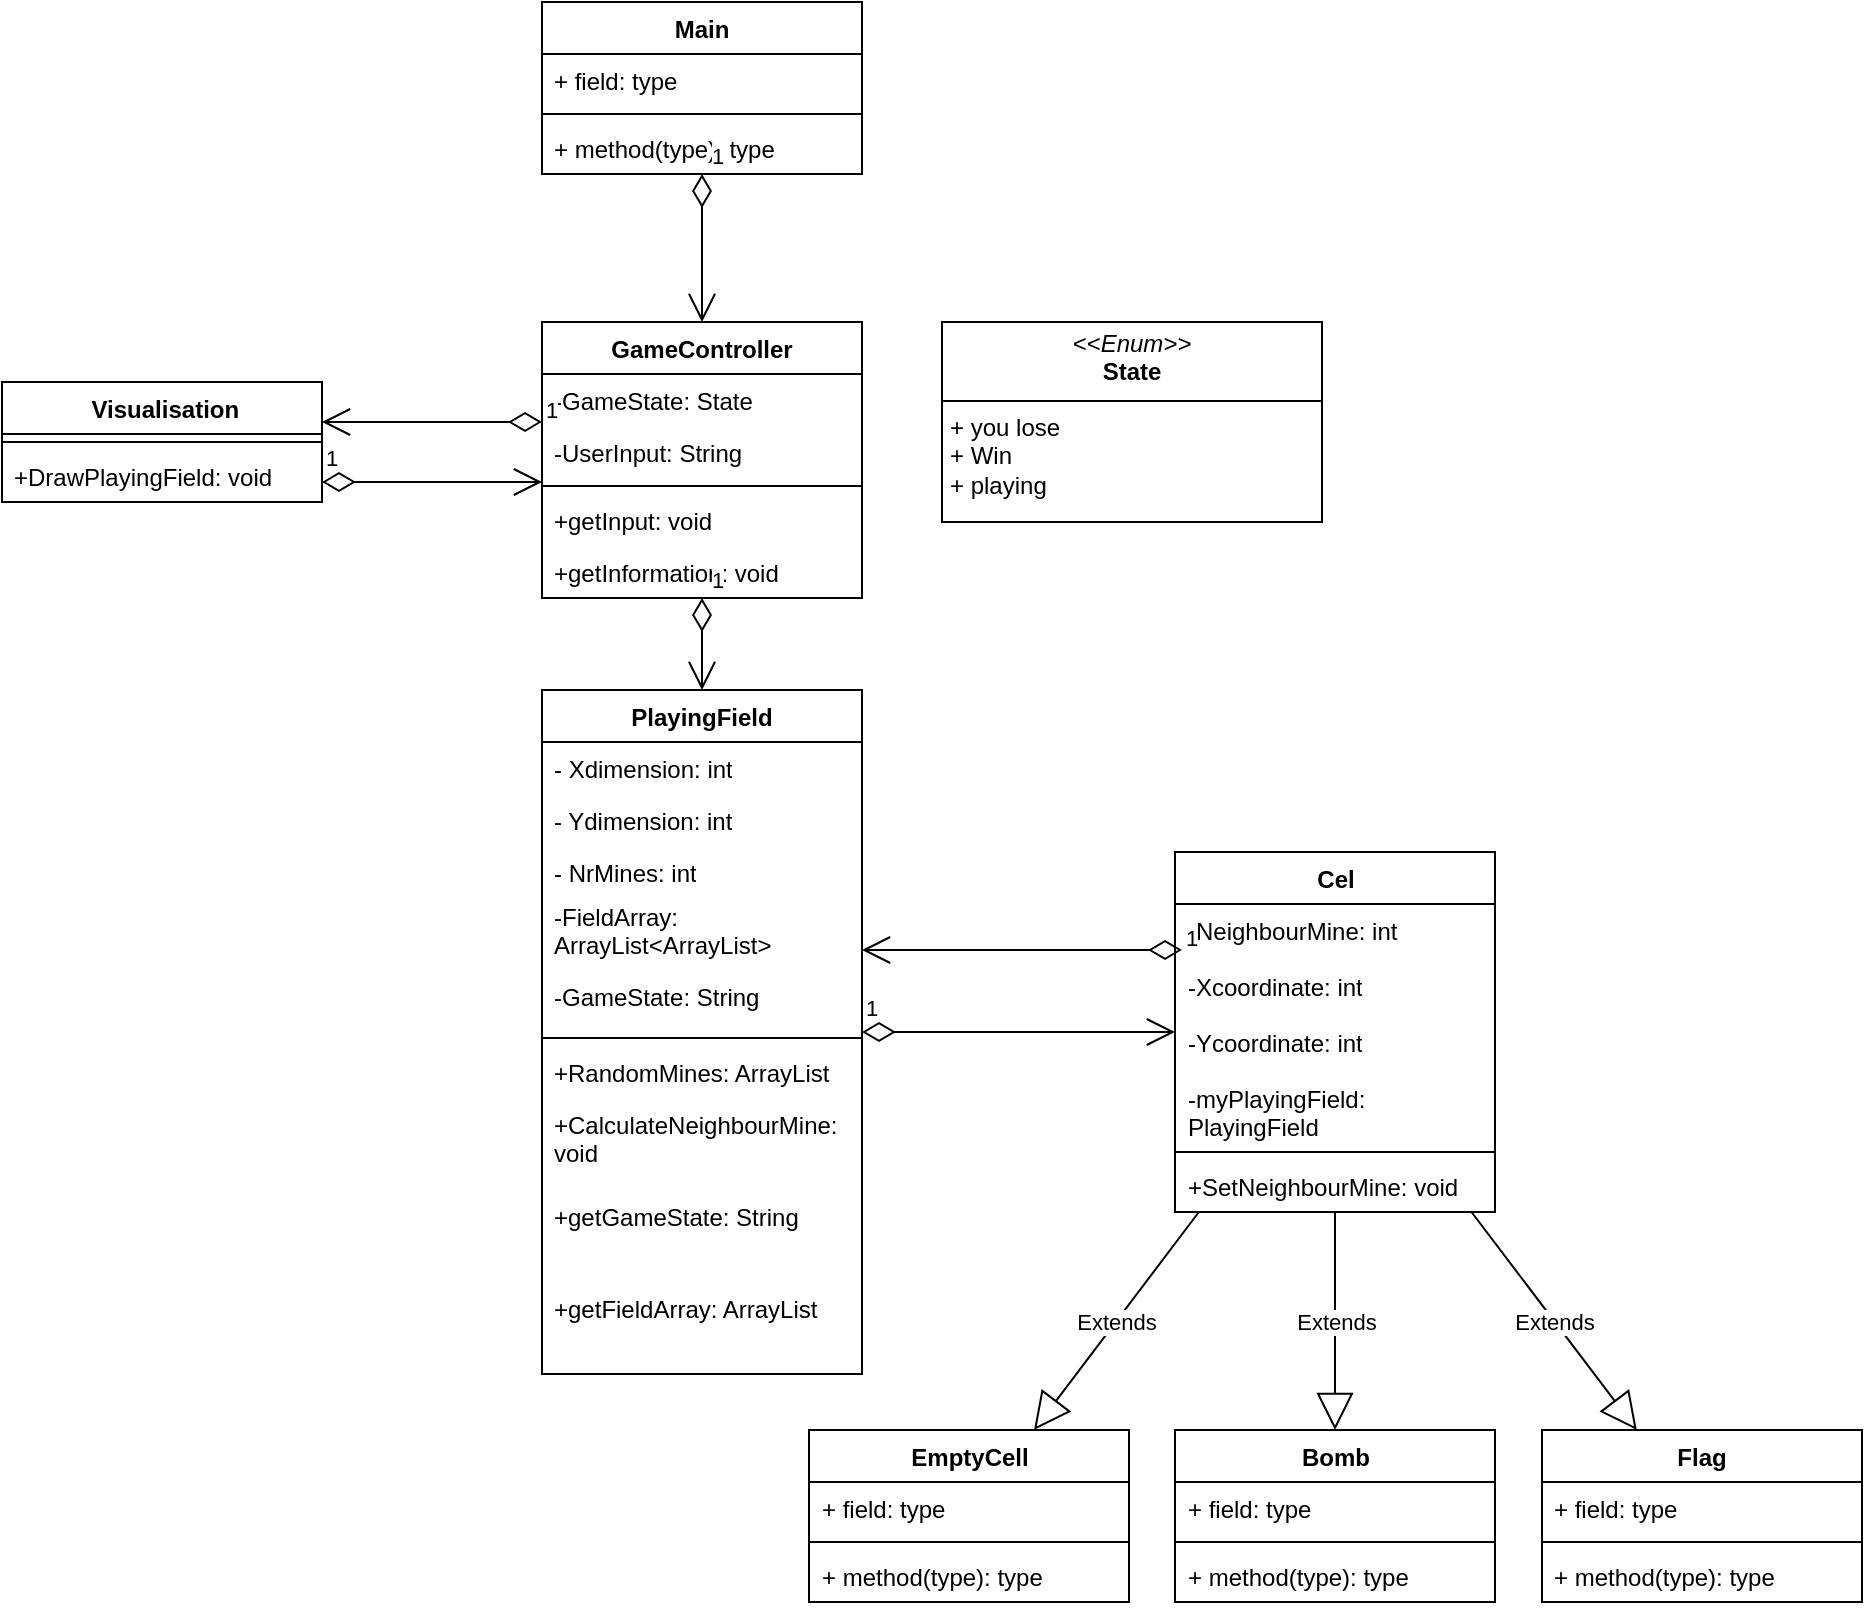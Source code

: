 <mxfile version="24.0.2" type="device">
  <diagram id="C5RBs43oDa-KdzZeNtuy" name="Page-1">
    <mxGraphModel dx="1750" dy="928" grid="1" gridSize="10" guides="1" tooltips="1" connect="1" arrows="1" fold="1" page="1" pageScale="1" pageWidth="827" pageHeight="1169" math="0" shadow="0">
      <root>
        <mxCell id="WIyWlLk6GJQsqaUBKTNV-0" />
        <mxCell id="WIyWlLk6GJQsqaUBKTNV-1" parent="WIyWlLk6GJQsqaUBKTNV-0" />
        <mxCell id="NFtFXTmuyEwcGe3_4Hr9-18" value="&lt;p style=&quot;margin:0px;margin-top:4px;text-align:center;&quot;&gt;&lt;i&gt;&amp;lt;&amp;lt;Enum&amp;gt;&amp;gt;&lt;/i&gt;&lt;br&gt;&lt;b&gt;State&lt;/b&gt;&lt;/p&gt;&lt;hr size=&quot;1&quot; style=&quot;border-style:solid;&quot;&gt;&lt;p style=&quot;margin:0px;margin-left:4px;&quot;&gt;+ you lose&lt;br&gt;+ Win&lt;/p&gt;&lt;p style=&quot;margin:0px;margin-left:4px;&quot;&gt;+ playing&lt;/p&gt;&lt;p style=&quot;margin:0px;margin-left:4px;&quot;&gt;&lt;br&gt;&lt;/p&gt;" style="verticalAlign=top;align=left;overflow=fill;html=1;whiteSpace=wrap;" vertex="1" parent="WIyWlLk6GJQsqaUBKTNV-1">
          <mxGeometry x="670" y="390" width="190" height="100" as="geometry" />
        </mxCell>
        <mxCell id="NFtFXTmuyEwcGe3_4Hr9-19" value="Main" style="swimlane;fontStyle=1;align=center;verticalAlign=top;childLayout=stackLayout;horizontal=1;startSize=26;horizontalStack=0;resizeParent=1;resizeParentMax=0;resizeLast=0;collapsible=1;marginBottom=0;whiteSpace=wrap;html=1;" vertex="1" parent="WIyWlLk6GJQsqaUBKTNV-1">
          <mxGeometry x="470" y="230" width="160" height="86" as="geometry" />
        </mxCell>
        <mxCell id="NFtFXTmuyEwcGe3_4Hr9-20" value="+ field: type" style="text;strokeColor=none;fillColor=none;align=left;verticalAlign=top;spacingLeft=4;spacingRight=4;overflow=hidden;rotatable=0;points=[[0,0.5],[1,0.5]];portConstraint=eastwest;whiteSpace=wrap;html=1;" vertex="1" parent="NFtFXTmuyEwcGe3_4Hr9-19">
          <mxGeometry y="26" width="160" height="26" as="geometry" />
        </mxCell>
        <mxCell id="NFtFXTmuyEwcGe3_4Hr9-21" value="" style="line;strokeWidth=1;fillColor=none;align=left;verticalAlign=middle;spacingTop=-1;spacingLeft=3;spacingRight=3;rotatable=0;labelPosition=right;points=[];portConstraint=eastwest;strokeColor=inherit;" vertex="1" parent="NFtFXTmuyEwcGe3_4Hr9-19">
          <mxGeometry y="52" width="160" height="8" as="geometry" />
        </mxCell>
        <mxCell id="NFtFXTmuyEwcGe3_4Hr9-22" value="+ method(type): type" style="text;strokeColor=none;fillColor=none;align=left;verticalAlign=top;spacingLeft=4;spacingRight=4;overflow=hidden;rotatable=0;points=[[0,0.5],[1,0.5]];portConstraint=eastwest;whiteSpace=wrap;html=1;" vertex="1" parent="NFtFXTmuyEwcGe3_4Hr9-19">
          <mxGeometry y="60" width="160" height="26" as="geometry" />
        </mxCell>
        <mxCell id="NFtFXTmuyEwcGe3_4Hr9-23" value="Cel" style="swimlane;fontStyle=1;align=center;verticalAlign=top;childLayout=stackLayout;horizontal=1;startSize=26;horizontalStack=0;resizeParent=1;resizeParentMax=0;resizeLast=0;collapsible=1;marginBottom=0;whiteSpace=wrap;html=1;" vertex="1" parent="WIyWlLk6GJQsqaUBKTNV-1">
          <mxGeometry x="786.5" y="655" width="160" height="180" as="geometry" />
        </mxCell>
        <mxCell id="NFtFXTmuyEwcGe3_4Hr9-42" value="-NeighbourMine: int" style="text;strokeColor=none;fillColor=none;align=left;verticalAlign=top;spacingLeft=4;spacingRight=4;overflow=hidden;rotatable=0;points=[[0,0.5],[1,0.5]];portConstraint=eastwest;whiteSpace=wrap;html=1;" vertex="1" parent="NFtFXTmuyEwcGe3_4Hr9-23">
          <mxGeometry y="26" width="160" height="28" as="geometry" />
        </mxCell>
        <mxCell id="NFtFXTmuyEwcGe3_4Hr9-57" value="-Xcoordinate: int" style="text;strokeColor=none;fillColor=none;align=left;verticalAlign=top;spacingLeft=4;spacingRight=4;overflow=hidden;rotatable=0;points=[[0,0.5],[1,0.5]];portConstraint=eastwest;whiteSpace=wrap;html=1;" vertex="1" parent="NFtFXTmuyEwcGe3_4Hr9-23">
          <mxGeometry y="54" width="160" height="28" as="geometry" />
        </mxCell>
        <mxCell id="NFtFXTmuyEwcGe3_4Hr9-59" value="-Ycoordinate: int" style="text;strokeColor=none;fillColor=none;align=left;verticalAlign=top;spacingLeft=4;spacingRight=4;overflow=hidden;rotatable=0;points=[[0,0.5],[1,0.5]];portConstraint=eastwest;whiteSpace=wrap;html=1;" vertex="1" parent="NFtFXTmuyEwcGe3_4Hr9-23">
          <mxGeometry y="82" width="160" height="28" as="geometry" />
        </mxCell>
        <mxCell id="NFtFXTmuyEwcGe3_4Hr9-58" value="-myPlayingField: PlayingField" style="text;strokeColor=none;fillColor=none;align=left;verticalAlign=top;spacingLeft=4;spacingRight=4;overflow=hidden;rotatable=0;points=[[0,0.5],[1,0.5]];portConstraint=eastwest;whiteSpace=wrap;html=1;" vertex="1" parent="NFtFXTmuyEwcGe3_4Hr9-23">
          <mxGeometry y="110" width="160" height="36" as="geometry" />
        </mxCell>
        <mxCell id="NFtFXTmuyEwcGe3_4Hr9-25" value="" style="line;strokeWidth=1;fillColor=none;align=left;verticalAlign=middle;spacingTop=-1;spacingLeft=3;spacingRight=3;rotatable=0;labelPosition=right;points=[];portConstraint=eastwest;strokeColor=inherit;" vertex="1" parent="NFtFXTmuyEwcGe3_4Hr9-23">
          <mxGeometry y="146" width="160" height="8" as="geometry" />
        </mxCell>
        <mxCell id="NFtFXTmuyEwcGe3_4Hr9-26" value="+SetNeighbourMine: void" style="text;strokeColor=none;fillColor=none;align=left;verticalAlign=top;spacingLeft=4;spacingRight=4;overflow=hidden;rotatable=0;points=[[0,0.5],[1,0.5]];portConstraint=eastwest;whiteSpace=wrap;html=1;" vertex="1" parent="NFtFXTmuyEwcGe3_4Hr9-23">
          <mxGeometry y="154" width="160" height="26" as="geometry" />
        </mxCell>
        <mxCell id="NFtFXTmuyEwcGe3_4Hr9-27" value="PlayingField" style="swimlane;fontStyle=1;align=center;verticalAlign=top;childLayout=stackLayout;horizontal=1;startSize=26;horizontalStack=0;resizeParent=1;resizeParentMax=0;resizeLast=0;collapsible=1;marginBottom=0;whiteSpace=wrap;html=1;" vertex="1" parent="WIyWlLk6GJQsqaUBKTNV-1">
          <mxGeometry x="470" y="574" width="160" height="342" as="geometry" />
        </mxCell>
        <mxCell id="NFtFXTmuyEwcGe3_4Hr9-1" value="- Xdimension: int" style="text;strokeColor=none;fillColor=none;align=left;verticalAlign=top;spacingLeft=4;spacingRight=4;overflow=hidden;rotatable=0;points=[[0,0.5],[1,0.5]];portConstraint=eastwest;whiteSpace=wrap;html=1;" vertex="1" parent="NFtFXTmuyEwcGe3_4Hr9-27">
          <mxGeometry y="26" width="160" height="26" as="geometry" />
        </mxCell>
        <mxCell id="NFtFXTmuyEwcGe3_4Hr9-2" value="- Ydimension: int" style="text;strokeColor=none;fillColor=none;align=left;verticalAlign=top;spacingLeft=4;spacingRight=4;overflow=hidden;rotatable=0;points=[[0,0.5],[1,0.5]];portConstraint=eastwest;whiteSpace=wrap;html=1;" vertex="1" parent="NFtFXTmuyEwcGe3_4Hr9-27">
          <mxGeometry y="52" width="160" height="26" as="geometry" />
        </mxCell>
        <mxCell id="NFtFXTmuyEwcGe3_4Hr9-3" value="- NrMines: int" style="text;strokeColor=none;fillColor=none;align=left;verticalAlign=top;spacingLeft=4;spacingRight=4;overflow=hidden;rotatable=0;points=[[0,0.5],[1,0.5]];portConstraint=eastwest;whiteSpace=wrap;html=1;" vertex="1" parent="NFtFXTmuyEwcGe3_4Hr9-27">
          <mxGeometry y="78" width="160" height="22" as="geometry" />
        </mxCell>
        <mxCell id="NFtFXTmuyEwcGe3_4Hr9-40" value="-FieldArray: ArrayList&amp;lt;ArrayList&amp;gt;" style="text;strokeColor=none;fillColor=none;align=left;verticalAlign=top;spacingLeft=4;spacingRight=4;overflow=hidden;rotatable=0;points=[[0,0.5],[1,0.5]];portConstraint=eastwest;whiteSpace=wrap;html=1;" vertex="1" parent="NFtFXTmuyEwcGe3_4Hr9-27">
          <mxGeometry y="100" width="160" height="40" as="geometry" />
        </mxCell>
        <mxCell id="NFtFXTmuyEwcGe3_4Hr9-44" value="-GameState: String" style="text;strokeColor=none;fillColor=none;align=left;verticalAlign=top;spacingLeft=4;spacingRight=4;overflow=hidden;rotatable=0;points=[[0,0.5],[1,0.5]];portConstraint=eastwest;whiteSpace=wrap;html=1;" vertex="1" parent="NFtFXTmuyEwcGe3_4Hr9-27">
          <mxGeometry y="140" width="160" height="30" as="geometry" />
        </mxCell>
        <mxCell id="NFtFXTmuyEwcGe3_4Hr9-29" value="" style="line;strokeWidth=1;fillColor=none;align=left;verticalAlign=middle;spacingTop=-1;spacingLeft=3;spacingRight=3;rotatable=0;labelPosition=right;points=[];portConstraint=eastwest;strokeColor=inherit;" vertex="1" parent="NFtFXTmuyEwcGe3_4Hr9-27">
          <mxGeometry y="170" width="160" height="8" as="geometry" />
        </mxCell>
        <mxCell id="NFtFXTmuyEwcGe3_4Hr9-30" value="+RandomMines: ArrayList" style="text;strokeColor=none;fillColor=none;align=left;verticalAlign=top;spacingLeft=4;spacingRight=4;overflow=hidden;rotatable=0;points=[[0,0.5],[1,0.5]];portConstraint=eastwest;whiteSpace=wrap;html=1;" vertex="1" parent="NFtFXTmuyEwcGe3_4Hr9-27">
          <mxGeometry y="178" width="160" height="26" as="geometry" />
        </mxCell>
        <mxCell id="NFtFXTmuyEwcGe3_4Hr9-41" value="+CalculateNeighbourMine: void" style="text;strokeColor=none;fillColor=none;align=left;verticalAlign=top;spacingLeft=4;spacingRight=4;overflow=hidden;rotatable=0;points=[[0,0.5],[1,0.5]];portConstraint=eastwest;whiteSpace=wrap;html=1;" vertex="1" parent="NFtFXTmuyEwcGe3_4Hr9-27">
          <mxGeometry y="204" width="160" height="46" as="geometry" />
        </mxCell>
        <mxCell id="NFtFXTmuyEwcGe3_4Hr9-45" value="+getGameState: String" style="text;strokeColor=none;fillColor=none;align=left;verticalAlign=top;spacingLeft=4;spacingRight=4;overflow=hidden;rotatable=0;points=[[0,0.5],[1,0.5]];portConstraint=eastwest;whiteSpace=wrap;html=1;" vertex="1" parent="NFtFXTmuyEwcGe3_4Hr9-27">
          <mxGeometry y="250" width="160" height="46" as="geometry" />
        </mxCell>
        <mxCell id="NFtFXTmuyEwcGe3_4Hr9-46" value="+getFieldArray: ArrayList" style="text;strokeColor=none;fillColor=none;align=left;verticalAlign=top;spacingLeft=4;spacingRight=4;overflow=hidden;rotatable=0;points=[[0,0.5],[1,0.5]];portConstraint=eastwest;whiteSpace=wrap;html=1;" vertex="1" parent="NFtFXTmuyEwcGe3_4Hr9-27">
          <mxGeometry y="296" width="160" height="46" as="geometry" />
        </mxCell>
        <mxCell id="NFtFXTmuyEwcGe3_4Hr9-35" value="&amp;nbsp;Visualisation" style="swimlane;fontStyle=1;align=center;verticalAlign=top;childLayout=stackLayout;horizontal=1;startSize=26;horizontalStack=0;resizeParent=1;resizeParentMax=0;resizeLast=0;collapsible=1;marginBottom=0;whiteSpace=wrap;html=1;" vertex="1" parent="WIyWlLk6GJQsqaUBKTNV-1">
          <mxGeometry x="200" y="420" width="160" height="60" as="geometry" />
        </mxCell>
        <mxCell id="NFtFXTmuyEwcGe3_4Hr9-37" value="" style="line;strokeWidth=1;fillColor=none;align=left;verticalAlign=middle;spacingTop=-1;spacingLeft=3;spacingRight=3;rotatable=0;labelPosition=right;points=[];portConstraint=eastwest;strokeColor=inherit;" vertex="1" parent="NFtFXTmuyEwcGe3_4Hr9-35">
          <mxGeometry y="26" width="160" height="8" as="geometry" />
        </mxCell>
        <mxCell id="NFtFXTmuyEwcGe3_4Hr9-38" value="+DrawPlayingField: void" style="text;strokeColor=none;fillColor=none;align=left;verticalAlign=top;spacingLeft=4;spacingRight=4;overflow=hidden;rotatable=0;points=[[0,0.5],[1,0.5]];portConstraint=eastwest;whiteSpace=wrap;html=1;" vertex="1" parent="NFtFXTmuyEwcGe3_4Hr9-35">
          <mxGeometry y="34" width="160" height="26" as="geometry" />
        </mxCell>
        <mxCell id="NFtFXTmuyEwcGe3_4Hr9-48" value="1" style="endArrow=open;html=1;endSize=12;startArrow=diamondThin;startSize=14;startFill=0;edgeStyle=orthogonalEdgeStyle;align=left;verticalAlign=bottom;rounded=0;" edge="1" parent="WIyWlLk6GJQsqaUBKTNV-1" source="NFtFXTmuyEwcGe3_4Hr9-27" target="NFtFXTmuyEwcGe3_4Hr9-23">
          <mxGeometry x="-1" y="3" relative="1" as="geometry">
            <mxPoint x="635" y="644.5" as="sourcePoint" />
            <mxPoint x="775" y="644.5" as="targetPoint" />
          </mxGeometry>
        </mxCell>
        <mxCell id="NFtFXTmuyEwcGe3_4Hr9-49" value="EmptyCell" style="swimlane;fontStyle=1;align=center;verticalAlign=top;childLayout=stackLayout;horizontal=1;startSize=26;horizontalStack=0;resizeParent=1;resizeParentMax=0;resizeLast=0;collapsible=1;marginBottom=0;whiteSpace=wrap;html=1;" vertex="1" parent="WIyWlLk6GJQsqaUBKTNV-1">
          <mxGeometry x="603.5" y="944" width="160" height="86" as="geometry" />
        </mxCell>
        <mxCell id="NFtFXTmuyEwcGe3_4Hr9-50" value="+ field: type" style="text;strokeColor=none;fillColor=none;align=left;verticalAlign=top;spacingLeft=4;spacingRight=4;overflow=hidden;rotatable=0;points=[[0,0.5],[1,0.5]];portConstraint=eastwest;whiteSpace=wrap;html=1;" vertex="1" parent="NFtFXTmuyEwcGe3_4Hr9-49">
          <mxGeometry y="26" width="160" height="26" as="geometry" />
        </mxCell>
        <mxCell id="NFtFXTmuyEwcGe3_4Hr9-51" value="" style="line;strokeWidth=1;fillColor=none;align=left;verticalAlign=middle;spacingTop=-1;spacingLeft=3;spacingRight=3;rotatable=0;labelPosition=right;points=[];portConstraint=eastwest;strokeColor=inherit;" vertex="1" parent="NFtFXTmuyEwcGe3_4Hr9-49">
          <mxGeometry y="52" width="160" height="8" as="geometry" />
        </mxCell>
        <mxCell id="NFtFXTmuyEwcGe3_4Hr9-52" value="+ method(type): type" style="text;strokeColor=none;fillColor=none;align=left;verticalAlign=top;spacingLeft=4;spacingRight=4;overflow=hidden;rotatable=0;points=[[0,0.5],[1,0.5]];portConstraint=eastwest;whiteSpace=wrap;html=1;" vertex="1" parent="NFtFXTmuyEwcGe3_4Hr9-49">
          <mxGeometry y="60" width="160" height="26" as="geometry" />
        </mxCell>
        <mxCell id="NFtFXTmuyEwcGe3_4Hr9-53" value="Bomb" style="swimlane;fontStyle=1;align=center;verticalAlign=top;childLayout=stackLayout;horizontal=1;startSize=26;horizontalStack=0;resizeParent=1;resizeParentMax=0;resizeLast=0;collapsible=1;marginBottom=0;whiteSpace=wrap;html=1;" vertex="1" parent="WIyWlLk6GJQsqaUBKTNV-1">
          <mxGeometry x="786.5" y="944" width="160" height="86" as="geometry" />
        </mxCell>
        <mxCell id="NFtFXTmuyEwcGe3_4Hr9-54" value="+ field: type" style="text;strokeColor=none;fillColor=none;align=left;verticalAlign=top;spacingLeft=4;spacingRight=4;overflow=hidden;rotatable=0;points=[[0,0.5],[1,0.5]];portConstraint=eastwest;whiteSpace=wrap;html=1;" vertex="1" parent="NFtFXTmuyEwcGe3_4Hr9-53">
          <mxGeometry y="26" width="160" height="26" as="geometry" />
        </mxCell>
        <mxCell id="NFtFXTmuyEwcGe3_4Hr9-55" value="" style="line;strokeWidth=1;fillColor=none;align=left;verticalAlign=middle;spacingTop=-1;spacingLeft=3;spacingRight=3;rotatable=0;labelPosition=right;points=[];portConstraint=eastwest;strokeColor=inherit;" vertex="1" parent="NFtFXTmuyEwcGe3_4Hr9-53">
          <mxGeometry y="52" width="160" height="8" as="geometry" />
        </mxCell>
        <mxCell id="NFtFXTmuyEwcGe3_4Hr9-56" value="+ method(type): type" style="text;strokeColor=none;fillColor=none;align=left;verticalAlign=top;spacingLeft=4;spacingRight=4;overflow=hidden;rotatable=0;points=[[0,0.5],[1,0.5]];portConstraint=eastwest;whiteSpace=wrap;html=1;" vertex="1" parent="NFtFXTmuyEwcGe3_4Hr9-53">
          <mxGeometry y="60" width="160" height="26" as="geometry" />
        </mxCell>
        <mxCell id="NFtFXTmuyEwcGe3_4Hr9-60" value="1" style="endArrow=open;html=1;endSize=12;startArrow=diamondThin;startSize=14;startFill=0;edgeStyle=orthogonalEdgeStyle;align=left;verticalAlign=bottom;rounded=0;" edge="1" parent="WIyWlLk6GJQsqaUBKTNV-1">
          <mxGeometry x="-1" y="3" relative="1" as="geometry">
            <mxPoint x="790" y="704" as="sourcePoint" />
            <mxPoint x="630" y="704" as="targetPoint" />
          </mxGeometry>
        </mxCell>
        <mxCell id="NFtFXTmuyEwcGe3_4Hr9-61" value="Extends" style="endArrow=block;endSize=16;endFill=0;html=1;rounded=0;" edge="1" parent="WIyWlLk6GJQsqaUBKTNV-1" source="NFtFXTmuyEwcGe3_4Hr9-23" target="NFtFXTmuyEwcGe3_4Hr9-49">
          <mxGeometry width="160" relative="1" as="geometry">
            <mxPoint x="560" y="854" as="sourcePoint" />
            <mxPoint x="720" y="854" as="targetPoint" />
          </mxGeometry>
        </mxCell>
        <mxCell id="NFtFXTmuyEwcGe3_4Hr9-62" value="Extends" style="endArrow=block;endSize=16;endFill=0;html=1;rounded=0;" edge="1" parent="WIyWlLk6GJQsqaUBKTNV-1" source="NFtFXTmuyEwcGe3_4Hr9-23" target="NFtFXTmuyEwcGe3_4Hr9-53">
          <mxGeometry width="160" relative="1" as="geometry">
            <mxPoint x="560" y="854" as="sourcePoint" />
            <mxPoint x="720" y="854" as="targetPoint" />
          </mxGeometry>
        </mxCell>
        <mxCell id="NFtFXTmuyEwcGe3_4Hr9-63" value="Flag" style="swimlane;fontStyle=1;align=center;verticalAlign=top;childLayout=stackLayout;horizontal=1;startSize=26;horizontalStack=0;resizeParent=1;resizeParentMax=0;resizeLast=0;collapsible=1;marginBottom=0;whiteSpace=wrap;html=1;" vertex="1" parent="WIyWlLk6GJQsqaUBKTNV-1">
          <mxGeometry x="970" y="944" width="160" height="86" as="geometry" />
        </mxCell>
        <mxCell id="NFtFXTmuyEwcGe3_4Hr9-64" value="+ field: type" style="text;strokeColor=none;fillColor=none;align=left;verticalAlign=top;spacingLeft=4;spacingRight=4;overflow=hidden;rotatable=0;points=[[0,0.5],[1,0.5]];portConstraint=eastwest;whiteSpace=wrap;html=1;" vertex="1" parent="NFtFXTmuyEwcGe3_4Hr9-63">
          <mxGeometry y="26" width="160" height="26" as="geometry" />
        </mxCell>
        <mxCell id="NFtFXTmuyEwcGe3_4Hr9-65" value="" style="line;strokeWidth=1;fillColor=none;align=left;verticalAlign=middle;spacingTop=-1;spacingLeft=3;spacingRight=3;rotatable=0;labelPosition=right;points=[];portConstraint=eastwest;strokeColor=inherit;" vertex="1" parent="NFtFXTmuyEwcGe3_4Hr9-63">
          <mxGeometry y="52" width="160" height="8" as="geometry" />
        </mxCell>
        <mxCell id="NFtFXTmuyEwcGe3_4Hr9-66" value="+ method(type): type" style="text;strokeColor=none;fillColor=none;align=left;verticalAlign=top;spacingLeft=4;spacingRight=4;overflow=hidden;rotatable=0;points=[[0,0.5],[1,0.5]];portConstraint=eastwest;whiteSpace=wrap;html=1;" vertex="1" parent="NFtFXTmuyEwcGe3_4Hr9-63">
          <mxGeometry y="60" width="160" height="26" as="geometry" />
        </mxCell>
        <mxCell id="NFtFXTmuyEwcGe3_4Hr9-67" value="Extends" style="endArrow=block;endSize=16;endFill=0;html=1;rounded=0;" edge="1" parent="WIyWlLk6GJQsqaUBKTNV-1" source="NFtFXTmuyEwcGe3_4Hr9-23" target="NFtFXTmuyEwcGe3_4Hr9-63">
          <mxGeometry width="160" relative="1" as="geometry">
            <mxPoint x="730" y="814" as="sourcePoint" />
            <mxPoint x="910" y="834" as="targetPoint" />
          </mxGeometry>
        </mxCell>
        <mxCell id="NFtFXTmuyEwcGe3_4Hr9-68" value="GameController" style="swimlane;fontStyle=1;align=center;verticalAlign=top;childLayout=stackLayout;horizontal=1;startSize=26;horizontalStack=0;resizeParent=1;resizeParentMax=0;resizeLast=0;collapsible=1;marginBottom=0;whiteSpace=wrap;html=1;" vertex="1" parent="WIyWlLk6GJQsqaUBKTNV-1">
          <mxGeometry x="470" y="390" width="160" height="138" as="geometry" />
        </mxCell>
        <mxCell id="NFtFXTmuyEwcGe3_4Hr9-69" value="-GameState: State" style="text;strokeColor=none;fillColor=none;align=left;verticalAlign=top;spacingLeft=4;spacingRight=4;overflow=hidden;rotatable=0;points=[[0,0.5],[1,0.5]];portConstraint=eastwest;whiteSpace=wrap;html=1;" vertex="1" parent="NFtFXTmuyEwcGe3_4Hr9-68">
          <mxGeometry y="26" width="160" height="26" as="geometry" />
        </mxCell>
        <mxCell id="NFtFXTmuyEwcGe3_4Hr9-74" value="-UserInput: String" style="text;strokeColor=none;fillColor=none;align=left;verticalAlign=top;spacingLeft=4;spacingRight=4;overflow=hidden;rotatable=0;points=[[0,0.5],[1,0.5]];portConstraint=eastwest;whiteSpace=wrap;html=1;" vertex="1" parent="NFtFXTmuyEwcGe3_4Hr9-68">
          <mxGeometry y="52" width="160" height="26" as="geometry" />
        </mxCell>
        <mxCell id="NFtFXTmuyEwcGe3_4Hr9-70" value="" style="line;strokeWidth=1;fillColor=none;align=left;verticalAlign=middle;spacingTop=-1;spacingLeft=3;spacingRight=3;rotatable=0;labelPosition=right;points=[];portConstraint=eastwest;strokeColor=inherit;" vertex="1" parent="NFtFXTmuyEwcGe3_4Hr9-68">
          <mxGeometry y="78" width="160" height="8" as="geometry" />
        </mxCell>
        <mxCell id="NFtFXTmuyEwcGe3_4Hr9-71" value="+getInput: void" style="text;strokeColor=none;fillColor=none;align=left;verticalAlign=top;spacingLeft=4;spacingRight=4;overflow=hidden;rotatable=0;points=[[0,0.5],[1,0.5]];portConstraint=eastwest;whiteSpace=wrap;html=1;" vertex="1" parent="NFtFXTmuyEwcGe3_4Hr9-68">
          <mxGeometry y="86" width="160" height="26" as="geometry" />
        </mxCell>
        <mxCell id="NFtFXTmuyEwcGe3_4Hr9-75" value="+getInformation: void" style="text;strokeColor=none;fillColor=none;align=left;verticalAlign=top;spacingLeft=4;spacingRight=4;overflow=hidden;rotatable=0;points=[[0,0.5],[1,0.5]];portConstraint=eastwest;whiteSpace=wrap;html=1;" vertex="1" parent="NFtFXTmuyEwcGe3_4Hr9-68">
          <mxGeometry y="112" width="160" height="26" as="geometry" />
        </mxCell>
        <mxCell id="NFtFXTmuyEwcGe3_4Hr9-72" value="1" style="endArrow=open;html=1;endSize=12;startArrow=diamondThin;startSize=14;startFill=0;edgeStyle=orthogonalEdgeStyle;align=left;verticalAlign=bottom;rounded=0;" edge="1" parent="WIyWlLk6GJQsqaUBKTNV-1" source="NFtFXTmuyEwcGe3_4Hr9-68" target="NFtFXTmuyEwcGe3_4Hr9-27">
          <mxGeometry x="-1" y="3" relative="1" as="geometry">
            <mxPoint x="520" y="664" as="sourcePoint" />
            <mxPoint x="680" y="664" as="targetPoint" />
          </mxGeometry>
        </mxCell>
        <mxCell id="NFtFXTmuyEwcGe3_4Hr9-76" value="1" style="endArrow=open;html=1;endSize=12;startArrow=diamondThin;startSize=14;startFill=0;edgeStyle=orthogonalEdgeStyle;align=left;verticalAlign=bottom;rounded=0;" edge="1" parent="WIyWlLk6GJQsqaUBKTNV-1" source="NFtFXTmuyEwcGe3_4Hr9-68" target="NFtFXTmuyEwcGe3_4Hr9-35">
          <mxGeometry x="-1" y="3" relative="1" as="geometry">
            <mxPoint x="380" y="610" as="sourcePoint" />
            <mxPoint x="540" y="610" as="targetPoint" />
            <Array as="points">
              <mxPoint x="430" y="440" />
              <mxPoint x="430" y="440" />
            </Array>
          </mxGeometry>
        </mxCell>
        <mxCell id="NFtFXTmuyEwcGe3_4Hr9-77" value="1" style="endArrow=open;html=1;endSize=12;startArrow=diamondThin;startSize=14;startFill=0;edgeStyle=orthogonalEdgeStyle;align=left;verticalAlign=bottom;rounded=0;" edge="1" parent="WIyWlLk6GJQsqaUBKTNV-1" source="NFtFXTmuyEwcGe3_4Hr9-35" target="NFtFXTmuyEwcGe3_4Hr9-68">
          <mxGeometry x="-1" y="3" relative="1" as="geometry">
            <mxPoint x="380" y="610" as="sourcePoint" />
            <mxPoint x="540" y="610" as="targetPoint" />
            <Array as="points">
              <mxPoint x="430" y="470" />
              <mxPoint x="430" y="470" />
            </Array>
          </mxGeometry>
        </mxCell>
        <mxCell id="NFtFXTmuyEwcGe3_4Hr9-78" value="1" style="endArrow=open;html=1;endSize=12;startArrow=diamondThin;startSize=14;startFill=0;edgeStyle=orthogonalEdgeStyle;align=left;verticalAlign=bottom;rounded=0;" edge="1" parent="WIyWlLk6GJQsqaUBKTNV-1" source="NFtFXTmuyEwcGe3_4Hr9-19" target="NFtFXTmuyEwcGe3_4Hr9-68">
          <mxGeometry x="-1" y="3" relative="1" as="geometry">
            <mxPoint x="440" y="380" as="sourcePoint" />
            <mxPoint x="600" y="380" as="targetPoint" />
          </mxGeometry>
        </mxCell>
      </root>
    </mxGraphModel>
  </diagram>
</mxfile>
